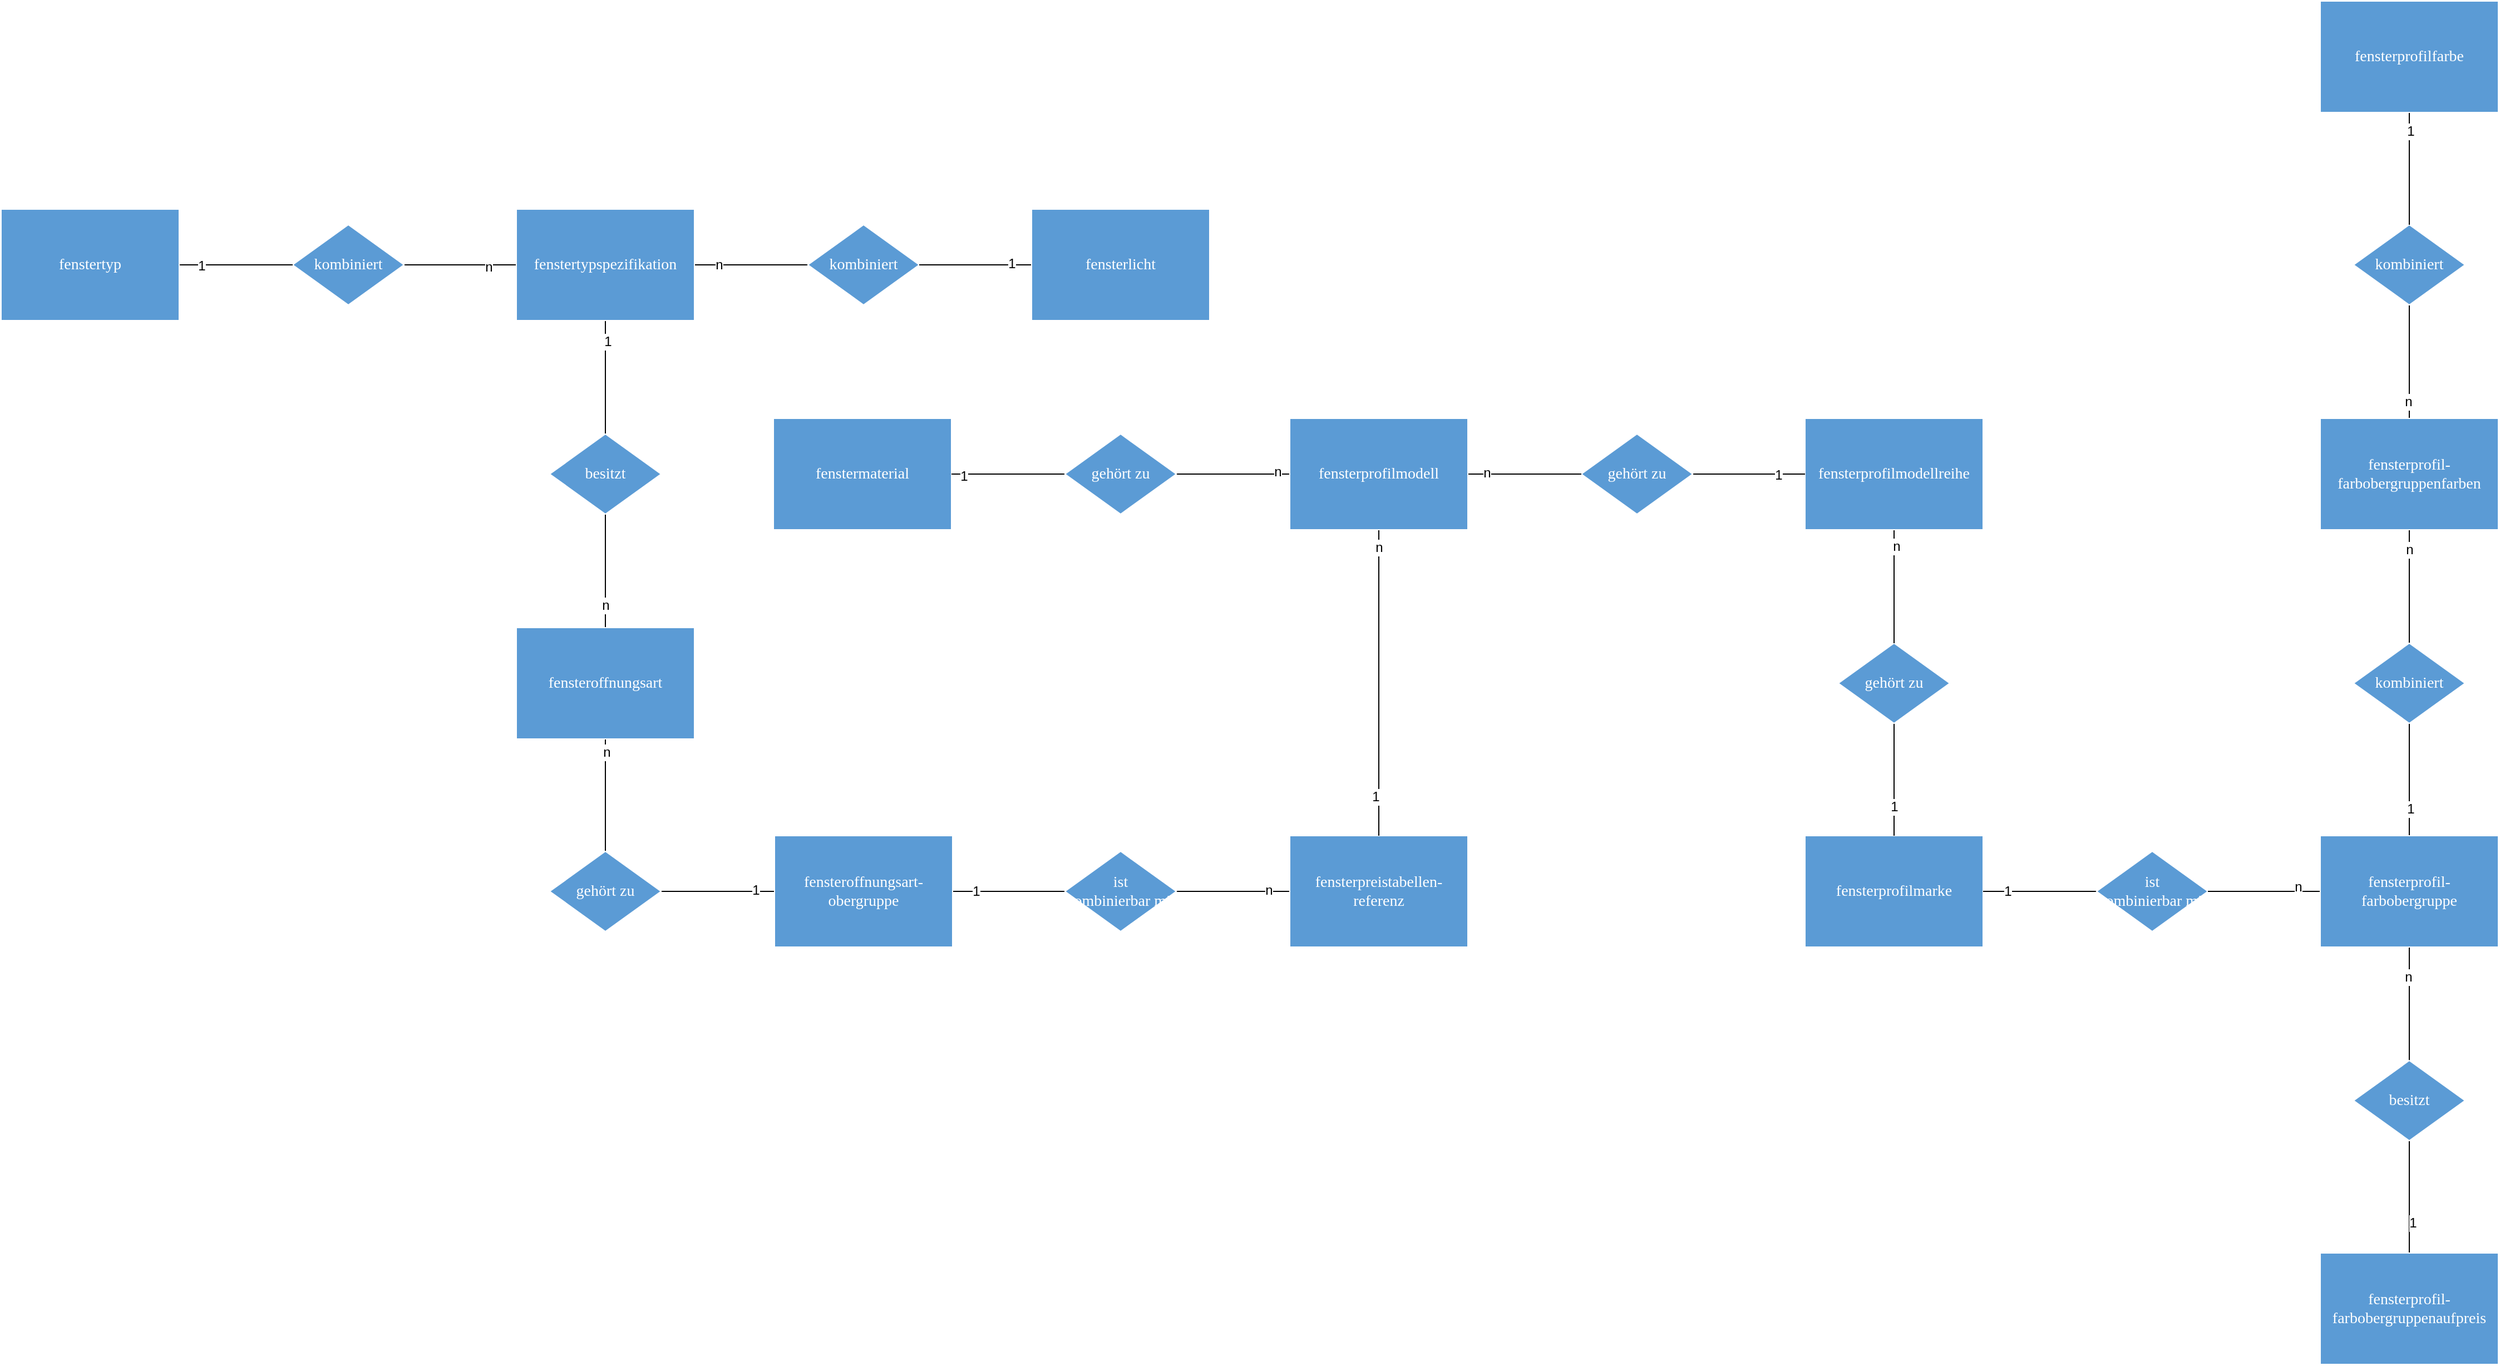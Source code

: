 <mxfile version="12.4.2" type="device" pages="1"><diagram name="Fenster ER-Diagramm" id="Zeichenblatt-1"><mxGraphModel dx="1662" dy="822" grid="1" gridSize="10" guides="1" tooltips="1" connect="1" arrows="1" fold="1" page="1" pageScale="1" pageWidth="827" pageHeight="1169" math="0" shadow="0"><root><mxCell id="0"/><mxCell id="1" parent="0"/><mxCell id="588vxNTuv_nyY8Y4JCih-167" style="endArrow=none;html=1;fontFamily=Helvetica;fontSize=11;fontColor=#000000;align=center;strokeColor=#000000;" parent="1" source="2" target="15" edge="1"><mxGeometry relative="1" as="geometry"/></mxCell><mxCell id="588vxNTuv_nyY8Y4JCih-168" value="n" style="text;html=1;align=center;verticalAlign=middle;resizable=0;points=[];;labelBackgroundColor=#ffffff;" parent="588vxNTuv_nyY8Y4JCih-167" vertex="1" connectable="0"><mxGeometry x="-0.627" y="-1" relative="1" as="geometry"><mxPoint as="offset"/></mxGeometry></mxCell><mxCell id="2" value="&lt;font style=&quot;font-size: 14px ; font-family: &amp;#34;calibri&amp;#34; ; color: #ffffff ; direction: ltr ; letter-spacing: 0px ; line-height: 120% ; opacity: 1&quot;&gt;fensterpreistabellen-referenz&lt;br&gt;&lt;/font&gt;" style="rounded=0;whiteSpace=wrap;html=1;fontFamily=Helvetica;fontSize=12;fontColor=#000000;align=center;strokeColor=#ffffff;fillColor=#5b9bd5;" parent="1" vertex="1"><mxGeometry x="1213" y="1128" width="160" height="100" as="geometry"/></mxCell><mxCell id="8" value="&lt;font style=&quot;font-size:14px;font-family:Calibri;color:#ffffff;direction:ltr;letter-spacing:0px;line-height:120%;opacity:1&quot;&gt;fensterprofilmarke&lt;br/&gt;&lt;/font&gt;" style="rounded=0;whiteSpace=wrap;html=1;fontFamily=Helvetica;fontSize=12;fontColor=#000000;align=center;strokeColor=#ffffff;fillColor=#5b9bd5;" parent="1" vertex="1"><mxGeometry x="1676" y="1128" width="160" height="100" as="geometry"/></mxCell><mxCell id="588vxNTuv_nyY8Y4JCih-169" style="endArrow=none;html=1;fontFamily=Helvetica;fontSize=11;fontColor=#000000;align=center;strokeColor=#000000;" parent="1" source="15" target="22" edge="1"><mxGeometry relative="1" as="geometry"/></mxCell><mxCell id="588vxNTuv_nyY8Y4JCih-170" value="1" style="text;html=1;align=center;verticalAlign=middle;resizable=0;points=[];;labelBackgroundColor=#ffffff;" parent="588vxNTuv_nyY8Y4JCih-169" vertex="1" connectable="0"><mxGeometry x="0.584" relative="1" as="geometry"><mxPoint as="offset"/></mxGeometry></mxCell><mxCell id="15" value="&lt;font style=&quot;font-size: 14px ; font-family: &amp;#34;calibri&amp;#34; ; color: #ffffff ; direction: ltr ; letter-spacing: 0px ; line-height: 120% ; opacity: 1&quot;&gt;ist &lt;br&gt;kombinierbar mit&lt;br&gt;&lt;/font&gt;" style="rhombus;whiteSpace=wrap;html=1;fontFamily=Helvetica;fontSize=12;fontColor=#000000;align=center;strokeColor=#ffffff;fillColor=#5b9bd5;" parent="1" vertex="1"><mxGeometry x="1011" y="1142" width="100" height="72" as="geometry"/></mxCell><mxCell id="16" style="vsdxID=21;fillColor=none;gradientColor=none;shape=stencil(fY9LDoAgDERP0z3SeALFe5iI0qhAEH+3F9KFxIW7mfa1nQI2m+m9Bim2GNysTxqiAWxBSrJGB4pJASrAZnRBT8HtdmDv+0xmtbojb7h4TuQJKW52NduOyYVsQVbij03iPcHpyt43TirxK6ge);strokeColor=#5b9bd5;labelBackgroundColor=#ffffff;rounded=0;html=1;whiteSpace=wrap;" parent="1" vertex="1"><mxGeometry x="1011" y="1168" width="-102" height="20" as="geometry"/></mxCell><mxCell id="588vxNTuv_nyY8Y4JCih-171" style="endArrow=none;html=1;fontFamily=Helvetica;fontSize=11;fontColor=#000000;align=center;strokeColor=#000000;" parent="1" source="22" target="29" edge="1"><mxGeometry relative="1" as="geometry"/></mxCell><mxCell id="588vxNTuv_nyY8Y4JCih-172" value="1" style="text;html=1;align=center;verticalAlign=middle;resizable=0;points=[];;labelBackgroundColor=#ffffff;" parent="588vxNTuv_nyY8Y4JCih-171" vertex="1" connectable="0"><mxGeometry x="-0.667" y="-1" relative="1" as="geometry"><mxPoint as="offset"/></mxGeometry></mxCell><mxCell id="22" value="&lt;font style=&quot;font-size: 14px ; font-family: &amp;#34;calibri&amp;#34; ; color: #ffffff ; direction: ltr ; letter-spacing: 0px ; line-height: 120% ; opacity: 1&quot;&gt;fensteroffnungsart-obergruppe&lt;br&gt;&lt;/font&gt;" style="rounded=0;whiteSpace=wrap;html=1;fontFamily=Helvetica;fontSize=12;fontColor=#000000;align=center;strokeColor=#ffffff;fillColor=#5b9bd5;" parent="1" vertex="1"><mxGeometry x="750" y="1128" width="160" height="100" as="geometry"/></mxCell><mxCell id="588vxNTuv_nyY8Y4JCih-173" style="endArrow=none;html=1;fontFamily=Helvetica;fontSize=11;fontColor=#000000;align=center;strokeColor=#000000;" parent="1" source="29" target="32" edge="1"><mxGeometry relative="1" as="geometry"/></mxCell><mxCell id="588vxNTuv_nyY8Y4JCih-174" value="n" style="text;html=1;align=center;verticalAlign=middle;resizable=0;points=[];;labelBackgroundColor=#ffffff;" parent="588vxNTuv_nyY8Y4JCih-173" vertex="1" connectable="0"><mxGeometry x="0.762" y="-1" relative="1" as="geometry"><mxPoint as="offset"/></mxGeometry></mxCell><mxCell id="29" value="&lt;font style=&quot;font-size:14px;font-family:Calibri;color:#ffffff;direction:ltr;letter-spacing:0px;line-height:120%;opacity:1&quot;&gt;gehört zu&lt;br/&gt;&lt;/font&gt;" style="rhombus;whiteSpace=wrap;html=1;fontFamily=Helvetica;fontSize=12;fontColor=#000000;align=center;strokeColor=#ffffff;fillColor=#5b9bd5;" parent="1" vertex="1"><mxGeometry x="548" y="1142" width="100" height="72" as="geometry"/></mxCell><mxCell id="588vxNTuv_nyY8Y4JCih-175" style="endArrow=none;html=1;fontFamily=Helvetica;fontSize=11;fontColor=#000000;align=center;strokeColor=#000000;" parent="1" source="32" target="35" edge="1"><mxGeometry relative="1" as="geometry"/></mxCell><mxCell id="588vxNTuv_nyY8Y4JCih-176" value="n" style="text;html=1;align=center;verticalAlign=middle;resizable=0;points=[];;labelBackgroundColor=#ffffff;" parent="588vxNTuv_nyY8Y4JCih-175" vertex="1" connectable="0"><mxGeometry x="-0.608" relative="1" as="geometry"><mxPoint as="offset"/></mxGeometry></mxCell><mxCell id="32" value="&lt;font style=&quot;font-size:14px;font-family:Calibri;color:#ffffff;direction:ltr;letter-spacing:0px;line-height:120%;opacity:1&quot;&gt;fensteroffnungsart&lt;br/&gt;&lt;/font&gt;" style="rounded=0;whiteSpace=wrap;html=1;fontFamily=Helvetica;fontSize=12;fontColor=#000000;align=center;strokeColor=#ffffff;fillColor=#5b9bd5;" parent="1" vertex="1"><mxGeometry x="518" y="941" width="160" height="100" as="geometry"/></mxCell><mxCell id="588vxNTuv_nyY8Y4JCih-177" style="endArrow=none;html=1;fontFamily=Helvetica;fontSize=11;fontColor=#000000;align=center;strokeColor=#000000;" parent="1" source="35" target="38" edge="1"><mxGeometry relative="1" as="geometry"/></mxCell><mxCell id="588vxNTuv_nyY8Y4JCih-178" value="1" style="text;html=1;align=center;verticalAlign=middle;resizable=0;points=[];;labelBackgroundColor=#ffffff;" parent="588vxNTuv_nyY8Y4JCih-177" vertex="1" connectable="0"><mxGeometry x="0.627" y="-2" relative="1" as="geometry"><mxPoint as="offset"/></mxGeometry></mxCell><mxCell id="35" value="&lt;font style=&quot;font-size:14px;font-family:Calibri;color:#ffffff;direction:ltr;letter-spacing:0px;line-height:120%;opacity:1&quot;&gt;besitzt&lt;br/&gt;&lt;/font&gt;" style="rhombus;whiteSpace=wrap;html=1;fontFamily=Helvetica;fontSize=12;fontColor=#000000;align=center;strokeColor=#ffffff;fillColor=#5b9bd5;" parent="1" vertex="1"><mxGeometry x="548" y="767" width="100" height="72" as="geometry"/></mxCell><mxCell id="588vxNTuv_nyY8Y4JCih-179" style="endArrow=none;html=1;fontFamily=Helvetica;fontSize=11;fontColor=#000000;align=center;strokeColor=#000000;" parent="1" source="38" target="55" edge="1"><mxGeometry relative="1" as="geometry"/></mxCell><mxCell id="588vxNTuv_nyY8Y4JCih-180" value="n" style="text;html=1;align=center;verticalAlign=middle;resizable=0;points=[];;labelBackgroundColor=#ffffff;" parent="588vxNTuv_nyY8Y4JCih-179" vertex="1" connectable="0"><mxGeometry x="-0.569" relative="1" as="geometry"><mxPoint as="offset"/></mxGeometry></mxCell><mxCell id="588vxNTuv_nyY8Y4JCih-183" style="endArrow=none;html=1;fontFamily=Helvetica;fontSize=11;fontColor=#000000;align=center;strokeColor=#000000;" parent="1" source="38" target="45" edge="1"><mxGeometry relative="1" as="geometry"/></mxCell><mxCell id="588vxNTuv_nyY8Y4JCih-184" value="n" style="text;html=1;align=center;verticalAlign=middle;resizable=0;points=[];;labelBackgroundColor=#ffffff;" parent="588vxNTuv_nyY8Y4JCih-183" vertex="1" connectable="0"><mxGeometry x="-0.505" y="2" relative="1" as="geometry"><mxPoint as="offset"/></mxGeometry></mxCell><mxCell id="38" value="&lt;font style=&quot;font-size:14px;font-family:Calibri;color:#ffffff;direction:ltr;letter-spacing:0px;line-height:120%;opacity:1&quot;&gt;fenstertypspezifikation&lt;br/&gt;&lt;/font&gt;" style="rounded=0;whiteSpace=wrap;html=1;fontFamily=Helvetica;fontSize=12;fontColor=#000000;align=center;strokeColor=#ffffff;fillColor=#5b9bd5;" parent="1" vertex="1"><mxGeometry x="518" y="565" width="160" height="100" as="geometry"/></mxCell><mxCell id="39" style="vsdxID=51;fillColor=none;gradientColor=none;shape=stencil(fY9LDoAgDERP0z3SeALFe5iI0qhAEH+3F9KFxIW7mfa1nQI2m+m9Bim2GNysTxqiAWxBSrJGB4pJASrAZnRBT8HtdmDv+0xmtbojb7h4TuQJKW52NduOyYVsQVbij03iPcHpyt43TirxK6ge);strokeColor=#5b9bd5;labelBackgroundColor=#ffffff;rounded=0;html=1;whiteSpace=wrap;" parent="1" vertex="1"><mxGeometry x="518" y="605" width="-102" height="20" as="geometry"/></mxCell><mxCell id="45" value="&lt;font style=&quot;font-size:14px;font-family:Calibri;color:#ffffff;direction:ltr;letter-spacing:0px;line-height:120%;opacity:1&quot;&gt;kombiniert&lt;br/&gt;&lt;/font&gt;" style="rhombus;whiteSpace=wrap;html=1;fontFamily=Helvetica;fontSize=12;fontColor=#000000;align=center;strokeColor=#ffffff;fillColor=#5b9bd5;" parent="1" vertex="1"><mxGeometry x="317" y="579" width="100" height="72" as="geometry"/></mxCell><mxCell id="46" style="vsdxID=57;fillColor=none;gradientColor=none;shape=stencil(fY9LDoAgDERP0z3SeALFe5iI0qhAEH+3F9KFxIW7mfa1nQI2m+m9Bim2GNysTxqiAWxBSrJGB4pJASrAZnRBT8HtdmDv+0xmtbojb7h4TuQJKW52NduOyYVsQVbij03iPcHpyt43TirxK6ge);strokeColor=#5b9bd5;labelBackgroundColor=#ffffff;rounded=0;html=1;whiteSpace=wrap;" parent="1" vertex="1"><mxGeometry x="317" y="605" width="-102" height="20" as="geometry"/></mxCell><mxCell id="588vxNTuv_nyY8Y4JCih-185" style="endArrow=none;html=1;fontFamily=Helvetica;fontSize=11;fontColor=#000000;align=center;strokeColor=#000000;" parent="1" source="52" target="45" edge="1"><mxGeometry relative="1" as="geometry"/></mxCell><mxCell id="588vxNTuv_nyY8Y4JCih-186" value="1" style="text;html=1;align=center;verticalAlign=middle;resizable=0;points=[];;labelBackgroundColor=#ffffff;" parent="588vxNTuv_nyY8Y4JCih-185" vertex="1" connectable="0"><mxGeometry x="-0.608" y="-1" relative="1" as="geometry"><mxPoint as="offset"/></mxGeometry></mxCell><mxCell id="52" value="&lt;font style=&quot;font-size:14px;font-family:Calibri;color:#ffffff;direction:ltr;letter-spacing:0px;line-height:120%;opacity:1&quot;&gt;fenstertyp&lt;br/&gt;&lt;/font&gt;" style="rounded=0;whiteSpace=wrap;html=1;fontFamily=Helvetica;fontSize=12;fontColor=#000000;align=center;strokeColor=#ffffff;fillColor=#5B9BD5;" parent="1" vertex="1"><mxGeometry x="55" y="565" width="160" height="100" as="geometry"/></mxCell><mxCell id="55" value="&lt;font style=&quot;font-size:14px;font-family:Calibri;color:#ffffff;direction:ltr;letter-spacing:0px;line-height:120%;opacity:1&quot;&gt;kombiniert&lt;br/&gt;&lt;/font&gt;" style="rhombus;whiteSpace=wrap;html=1;fontFamily=Helvetica;fontSize=12;fontColor=#000000;align=center;strokeColor=#ffffff;fillColor=#5b9bd5;" parent="1" vertex="1"><mxGeometry x="780" y="579" width="100" height="72" as="geometry"/></mxCell><mxCell id="588vxNTuv_nyY8Y4JCih-181" style="endArrow=none;html=1;fontFamily=Helvetica;fontSize=11;fontColor=#000000;align=center;strokeColor=#000000;" parent="1" source="58" target="55" edge="1"><mxGeometry relative="1" as="geometry"/></mxCell><mxCell id="588vxNTuv_nyY8Y4JCih-182" value="1" style="text;html=1;align=center;verticalAlign=middle;resizable=0;points=[];;labelBackgroundColor=#ffffff;" parent="588vxNTuv_nyY8Y4JCih-181" vertex="1" connectable="0"><mxGeometry x="-0.644" y="-1" relative="1" as="geometry"><mxPoint as="offset"/></mxGeometry></mxCell><mxCell id="58" value="&lt;font style=&quot;font-size:14px;font-family:Calibri;color:#ffffff;direction:ltr;letter-spacing:0px;line-height:120%;opacity:1&quot;&gt;fensterlicht&lt;br/&gt;&lt;/font&gt;" style="rounded=0;whiteSpace=wrap;html=1;fontFamily=Helvetica;fontSize=12;fontColor=#000000;align=center;strokeColor=#ffffff;fillColor=#5b9bd5;" parent="1" vertex="1"><mxGeometry x="981" y="565" width="160" height="100" as="geometry"/></mxCell><mxCell id="588vxNTuv_nyY8Y4JCih-161" style="endArrow=none;html=1;fontFamily=Helvetica;fontSize=11;fontColor=#000000;align=center;strokeColor=#000000;" parent="1" source="61" target="8" edge="1"><mxGeometry relative="1" as="geometry"/></mxCell><mxCell id="588vxNTuv_nyY8Y4JCih-162" value="1" style="text;html=1;align=center;verticalAlign=middle;resizable=0;points=[];;labelBackgroundColor=#ffffff;" parent="588vxNTuv_nyY8Y4JCih-161" vertex="1" connectable="0"><mxGeometry x="0.485" relative="1" as="geometry"><mxPoint as="offset"/></mxGeometry></mxCell><mxCell id="61" value="&lt;font style=&quot;font-size:14px;font-family:Calibri;color:#ffffff;direction:ltr;letter-spacing:0px;line-height:120%;opacity:1&quot;&gt;gehört zu&lt;br/&gt;&lt;/font&gt;" style="rhombus;whiteSpace=wrap;html=1;fontFamily=Helvetica;fontSize=12;fontColor=#000000;align=center;strokeColor=#ffffff;fillColor=#5b9bd5;" parent="1" vertex="1"><mxGeometry x="1706" y="955" width="100" height="72" as="geometry"/></mxCell><mxCell id="588vxNTuv_nyY8Y4JCih-156" style="endArrow=none;html=1;fontFamily=Helvetica;fontSize=11;fontColor=#000000;align=center;strokeColor=#000000;" parent="1" source="64" target="61" edge="1"><mxGeometry relative="1" as="geometry"/></mxCell><mxCell id="588vxNTuv_nyY8Y4JCih-158" value="n" style="text;html=1;align=center;verticalAlign=middle;resizable=0;points=[];;labelBackgroundColor=#ffffff;" parent="588vxNTuv_nyY8Y4JCih-156" vertex="1" connectable="0"><mxGeometry x="-0.706" y="2" relative="1" as="geometry"><mxPoint as="offset"/></mxGeometry></mxCell><mxCell id="64" value="&lt;font style=&quot;font-size:14px;font-family:Calibri;color:#ffffff;direction:ltr;letter-spacing:0px;line-height:120%;opacity:1&quot;&gt;fensterprofilmodellreihe&lt;br/&gt;&lt;/font&gt;" style="rounded=0;whiteSpace=wrap;html=1;fontFamily=Helvetica;fontSize=12;fontColor=#000000;align=center;strokeColor=#ffffff;fillColor=#5b9bd5;" parent="1" vertex="1"><mxGeometry x="1676" y="753" width="160" height="100" as="geometry"/></mxCell><mxCell id="588vxNTuv_nyY8Y4JCih-153" style="endArrow=none;html=1;fontFamily=Helvetica;fontSize=11;fontColor=#000000;align=center;strokeColor=#000000;" parent="1" source="67" target="64" edge="1"><mxGeometry relative="1" as="geometry"/></mxCell><mxCell id="588vxNTuv_nyY8Y4JCih-154" value="1" style="text;html=1;align=center;verticalAlign=middle;resizable=0;points=[];;labelBackgroundColor=#ffffff;" parent="588vxNTuv_nyY8Y4JCih-153" vertex="1" connectable="0"><mxGeometry x="0.529" y="-1" relative="1" as="geometry"><mxPoint as="offset"/></mxGeometry></mxCell><mxCell id="67" value="&lt;font style=&quot;font-size:14px;font-family:Calibri;color:#ffffff;direction:ltr;letter-spacing:0px;line-height:120%;opacity:1&quot;&gt;gehört zu&lt;br/&gt;&lt;/font&gt;" style="rhombus;whiteSpace=wrap;html=1;fontFamily=Helvetica;fontSize=12;fontColor=#000000;align=center;strokeColor=#ffffff;fillColor=#5b9bd5;" parent="1" vertex="1"><mxGeometry x="1475" y="767" width="100" height="72" as="geometry"/></mxCell><mxCell id="588vxNTuv_nyY8Y4JCih-151" style="endArrow=none;html=1;fontFamily=Helvetica;fontSize=11;fontColor=#000000;align=center;strokeColor=#000000;" parent="1" source="70" target="67" edge="1"><mxGeometry relative="1" as="geometry"/></mxCell><mxCell id="588vxNTuv_nyY8Y4JCih-152" value="n" style="text;html=1;align=center;verticalAlign=middle;resizable=0;points=[];;labelBackgroundColor=#ffffff;" parent="588vxNTuv_nyY8Y4JCih-151" vertex="1" connectable="0"><mxGeometry x="-0.663" y="1" relative="1" as="geometry"><mxPoint as="offset"/></mxGeometry></mxCell><mxCell id="Xk80M5l0BuNHdpLHDaEC-118" style="endArrow=none;html=1;edgeStyle=orthogonalEdgeStyle;fontFamily=Helvetica;fontSize=11;fontColor=#000000;align=center;strokeColor=#000000;" edge="1" parent="1" source="70" target="2"><mxGeometry relative="1" as="geometry"/></mxCell><mxCell id="Xk80M5l0BuNHdpLHDaEC-119" value="1" style="text;html=1;align=center;verticalAlign=middle;resizable=0;points=[];;labelBackgroundColor=#ffffff;" vertex="1" connectable="0" parent="Xk80M5l0BuNHdpLHDaEC-118"><mxGeometry x="0.746" y="-3" relative="1" as="geometry"><mxPoint as="offset"/></mxGeometry></mxCell><mxCell id="Xk80M5l0BuNHdpLHDaEC-120" value="n" style="text;html=1;align=center;verticalAlign=middle;resizable=0;points=[];;labelBackgroundColor=#ffffff;" vertex="1" connectable="0" parent="Xk80M5l0BuNHdpLHDaEC-118"><mxGeometry x="-0.889" relative="1" as="geometry"><mxPoint as="offset"/></mxGeometry></mxCell><mxCell id="Xk80M5l0BuNHdpLHDaEC-122" value="" style="endArrow=none;html=1;edgeStyle=orthogonalEdgeStyle;fontFamily=Helvetica;fontSize=11;fontColor=#000000;align=center;strokeColor=#000000;" edge="1" parent="1" source="70" target="Xk80M5l0BuNHdpLHDaEC-123"><mxGeometry relative="1" as="geometry"><mxPoint x="1133.0" y="803" as="targetPoint"/></mxGeometry></mxCell><mxCell id="Xk80M5l0BuNHdpLHDaEC-126" value="n" style="text;html=1;align=center;verticalAlign=middle;resizable=0;points=[];;labelBackgroundColor=#ffffff;" vertex="1" connectable="0" parent="Xk80M5l0BuNHdpLHDaEC-122"><mxGeometry x="-0.786" y="-2" relative="1" as="geometry"><mxPoint as="offset"/></mxGeometry></mxCell><mxCell id="70" value="&lt;font style=&quot;font-size:14px;font-family:Calibri;color:#ffffff;direction:ltr;letter-spacing:0px;line-height:120%;opacity:1&quot;&gt;fensterprofilmodell&lt;br/&gt;&lt;/font&gt;" style="rounded=0;whiteSpace=wrap;html=1;fontFamily=Helvetica;fontSize=12;fontColor=#000000;align=center;strokeColor=#ffffff;fillColor=#5b9bd5;" parent="1" vertex="1"><mxGeometry x="1213" y="753" width="160" height="100" as="geometry"/></mxCell><mxCell id="71" style="vsdxID=99;fillColor=none;gradientColor=none;shape=stencil(dY9JDoAgDEVP0z3SeAKHe5CI0qhAEKfbC+nCIXH3f/va/gJWi1FegxRLDG7UO3XRANYgJVmjA8WkABvAqndBD8GttmPvVSazmt2WNxw8V4o8IsXJthDsW2Ynsv/si0ziPsHpnr1vnFTiV7C5AA==);strokeColor=#5b9bd5;labelBackgroundColor=#ffffff;rounded=0;html=1;whiteSpace=wrap;" parent="1" vertex="1"><mxGeometry x="1746" y="1330" width="20" height="-102" as="geometry"/></mxCell><mxCell id="78" style="vsdxID=105;fillColor=none;gradientColor=none;shape=stencil(dY9JDoAgDEVP0z3SeAKHe5CI0qhAEKfbC+nCIXH3f/va/gJWi1FegxRLDG7UO3XRANYgJVmjA8WkABvAqndBD8GttmPvVSazmt2WNxw8V4o8IsXJthDsW2Ynsv/si0ziPsHpnr1vnFTiV7C5AA==);strokeColor=#5b9bd5;labelBackgroundColor=#ffffff;rounded=0;html=1;whiteSpace=wrap;" parent="1" vertex="1"><mxGeometry x="1746" y="1503" width="20" height="-102" as="geometry"/></mxCell><mxCell id="84" value="&lt;font style=&quot;font-size:14px;font-family:Calibri;color:#ffffff;direction:ltr;letter-spacing:0px;line-height:120%;opacity:1&quot;&gt;fenstermaterial&lt;br/&gt;&lt;/font&gt;" style="rounded=0;whiteSpace=wrap;html=1;fontFamily=Helvetica;fontSize=12;fontColor=#000000;align=center;strokeColor=#ffffff;fillColor=#5b9bd5;" parent="1" vertex="1"><mxGeometry x="749" y="753" width="160" height="100" as="geometry"/></mxCell><mxCell id="588vxNTuv_nyY8Y4JCih-133" style="endArrow=none;html=1;fontFamily=Helvetica;fontSize=11;fontColor=#000000;align=center;strokeColor=#000000;" parent="1" source="87" target="8" edge="1"><mxGeometry relative="1" as="geometry"/></mxCell><mxCell id="588vxNTuv_nyY8Y4JCih-139" value="1" style="text;html=1;align=center;verticalAlign=middle;resizable=0;points=[];;labelBackgroundColor=#ffffff;" parent="588vxNTuv_nyY8Y4JCih-133" vertex="1" connectable="0"><mxGeometry x="0.569" relative="1" as="geometry"><mxPoint as="offset"/></mxGeometry></mxCell><mxCell id="87" value="&lt;font style=&quot;font-size: 14px ; font-family: &amp;#34;calibri&amp;#34; ; color: #ffffff ; direction: ltr ; letter-spacing: 0px ; line-height: 120% ; opacity: 1&quot;&gt;ist &lt;br&gt;kombinierbar mit&lt;br&gt;&lt;/font&gt;" style="rhombus;whiteSpace=wrap;html=1;fontFamily=Helvetica;fontSize=12;fontColor=#000000;align=center;strokeColor=#ffffff;fillColor=#5b9bd5;" parent="1" vertex="1"><mxGeometry x="1938" y="1142" width="100" height="72" as="geometry"/></mxCell><mxCell id="588vxNTuv_nyY8Y4JCih-121" style="endArrow=none;html=1;fontFamily=Helvetica;fontSize=11;fontColor=#000000;align=center;strokeColor=#000000;" parent="1" source="90" target="97" edge="1"><mxGeometry relative="1" as="geometry"><Array as="points"><mxPoint x="2219" y="1280"/></Array></mxGeometry></mxCell><mxCell id="588vxNTuv_nyY8Y4JCih-127" value="n" style="text;html=1;align=center;verticalAlign=middle;resizable=0;points=[];;labelBackgroundColor=#ffffff;" parent="588vxNTuv_nyY8Y4JCih-121" vertex="1" connectable="0"><mxGeometry x="0.02" y="-41" relative="1" as="geometry"><mxPoint x="40" y="-25" as="offset"/></mxGeometry></mxCell><mxCell id="588vxNTuv_nyY8Y4JCih-135" style="endArrow=none;html=1;fontFamily=Helvetica;fontSize=11;fontColor=#000000;align=center;strokeColor=#000000;" parent="1" source="90" target="87" edge="1"><mxGeometry relative="1" as="geometry"/></mxCell><mxCell id="588vxNTuv_nyY8Y4JCih-138" value="n" style="text;html=1;align=center;verticalAlign=middle;resizable=0;points=[];;labelBackgroundColor=#ffffff;" parent="588vxNTuv_nyY8Y4JCih-135" vertex="1" connectable="0"><mxGeometry x="-0.604" y="-4" relative="1" as="geometry"><mxPoint as="offset"/></mxGeometry></mxCell><mxCell id="588vxNTuv_nyY8Y4JCih-140" style="endArrow=none;html=1;fontFamily=Helvetica;fontSize=11;fontColor=#000000;align=center;strokeColor=#000000;" parent="1" source="90" target="107" edge="1"><mxGeometry relative="1" as="geometry"/></mxCell><mxCell id="588vxNTuv_nyY8Y4JCih-141" value="1" style="text;html=1;align=center;verticalAlign=middle;resizable=0;points=[];;labelBackgroundColor=#ffffff;" parent="588vxNTuv_nyY8Y4JCih-140" vertex="1" connectable="0"><mxGeometry x="-0.525" y="-1" relative="1" as="geometry"><mxPoint as="offset"/></mxGeometry></mxCell><mxCell id="90" value="&lt;font style=&quot;font-size: 14px ; font-family: &amp;#34;calibri&amp;#34; ; color: #ffffff ; direction: ltr ; letter-spacing: 0px ; line-height: 120% ; opacity: 1&quot;&gt;fensterprofil-farbobergruppe&lt;br&gt;&lt;/font&gt;" style="rounded=0;whiteSpace=wrap;html=1;fontFamily=Helvetica;fontSize=12;fontColor=#000000;align=center;strokeColor=#ffffff;fillColor=#5b9bd5;" parent="1" vertex="1"><mxGeometry x="2139" y="1128" width="160" height="100" as="geometry"/></mxCell><mxCell id="588vxNTuv_nyY8Y4JCih-125" style="endArrow=none;html=1;fontFamily=Helvetica;fontSize=11;fontColor=#000000;align=center;strokeColor=#000000;" parent="1" source="97" target="104" edge="1"><mxGeometry relative="1" as="geometry"/></mxCell><mxCell id="588vxNTuv_nyY8Y4JCih-126" value="1" style="text;html=1;align=center;verticalAlign=middle;resizable=0;points=[];;labelBackgroundColor=#ffffff;" parent="588vxNTuv_nyY8Y4JCih-125" vertex="1" connectable="0"><mxGeometry x="0.465" y="3" relative="1" as="geometry"><mxPoint as="offset"/></mxGeometry></mxCell><mxCell id="97" value="&lt;font style=&quot;font-size:14px;font-family:Calibri;color:#ffffff;direction:ltr;letter-spacing:0px;line-height:120%;opacity:1&quot;&gt;besitzt&lt;br/&gt;&lt;/font&gt;" style="rhombus;whiteSpace=wrap;html=1;fontFamily=Helvetica;fontSize=12;fontColor=#000000;align=center;strokeColor=#ffffff;fillColor=#5b9bd5;" parent="1" vertex="1"><mxGeometry x="2169" y="1330" width="100" height="72" as="geometry"/></mxCell><mxCell id="98" style="vsdxID=141;fillColor=none;gradientColor=none;shape=stencil(dY9JDoAgDEVP0z3SeAKHe5CI0qhAEKfbC+nCIXH3f/va/gJWi1FegxRLDG7UO3XRANYgJVmjA8WkABvAqndBD8GttmPvVSazmt2WNxw8V4o8IsXJthDsW2Ynsv/si0ziPsHpnr1vnFTiV7C5AA==);strokeColor=#5b9bd5;labelBackgroundColor=#ffffff;rounded=0;html=1;whiteSpace=wrap;" parent="1" vertex="1"><mxGeometry x="2209" y="1503" width="20" height="-102" as="geometry"/></mxCell><mxCell id="104" value="&lt;font style=&quot;font-size: 14px ; font-family: &amp;#34;calibri&amp;#34; ; color: #ffffff ; direction: ltr ; letter-spacing: 0px ; line-height: 120% ; opacity: 1&quot;&gt;fensterprofil-farbobergruppenaufpreis&lt;br&gt;&lt;/font&gt;" style="rounded=0;whiteSpace=wrap;html=1;fontFamily=Helvetica;fontSize=12;fontColor=#000000;align=center;strokeColor=#ffffff;fillColor=#5b9bd5;" parent="1" vertex="1"><mxGeometry x="2139" y="1503" width="160" height="100" as="geometry"/></mxCell><mxCell id="588vxNTuv_nyY8Y4JCih-143" style="endArrow=none;html=1;fontFamily=Helvetica;fontSize=11;fontColor=#000000;align=center;strokeColor=#000000;" parent="1" source="107" target="110" edge="1"><mxGeometry relative="1" as="geometry"/></mxCell><mxCell id="588vxNTuv_nyY8Y4JCih-144" value="n" style="text;html=1;align=center;verticalAlign=middle;resizable=0;points=[];;labelBackgroundColor=#ffffff;" parent="588vxNTuv_nyY8Y4JCih-143" vertex="1" connectable="0"><mxGeometry x="0.647" relative="1" as="geometry"><mxPoint as="offset"/></mxGeometry></mxCell><mxCell id="107" value="&lt;font style=&quot;font-size:14px;font-family:Calibri;color:#ffffff;direction:ltr;letter-spacing:0px;line-height:120%;opacity:1&quot;&gt;kombiniert&lt;br/&gt;&lt;/font&gt;" style="rhombus;whiteSpace=wrap;html=1;fontFamily=Helvetica;fontSize=12;fontColor=#000000;align=center;strokeColor=#ffffff;fillColor=#5b9bd5;" parent="1" vertex="1"><mxGeometry x="2169" y="955" width="100" height="72" as="geometry"/></mxCell><mxCell id="588vxNTuv_nyY8Y4JCih-145" style="endArrow=none;html=1;fontFamily=Helvetica;fontSize=11;fontColor=#000000;align=center;strokeColor=#000000;" parent="1" source="110" target="113" edge="1"><mxGeometry relative="1" as="geometry"/></mxCell><mxCell id="588vxNTuv_nyY8Y4JCih-146" value="n" style="text;html=1;align=center;verticalAlign=middle;resizable=0;points=[];;labelBackgroundColor=#ffffff;" parent="588vxNTuv_nyY8Y4JCih-145" vertex="1" connectable="0"><mxGeometry x="-0.706" y="1" relative="1" as="geometry"><mxPoint as="offset"/></mxGeometry></mxCell><mxCell id="110" value="&lt;font style=&quot;font-size: 14px ; font-family: &amp;#34;calibri&amp;#34; ; color: #ffffff ; direction: ltr ; letter-spacing: 0px ; line-height: 120% ; opacity: 1&quot;&gt;fensterprofil-farbobergruppenfarben&lt;br&gt;&lt;/font&gt;" style="rounded=0;whiteSpace=wrap;html=1;fontFamily=Helvetica;fontSize=12;fontColor=#000000;align=center;strokeColor=#ffffff;fillColor=#5b9bd5;" parent="1" vertex="1"><mxGeometry x="2139" y="753" width="160" height="100" as="geometry"/></mxCell><mxCell id="113" value="&lt;font style=&quot;font-size:14px;font-family:Calibri;color:#ffffff;direction:ltr;letter-spacing:0px;line-height:120%;opacity:1&quot;&gt;kombiniert&lt;br/&gt;&lt;/font&gt;" style="rhombus;whiteSpace=wrap;html=1;fontFamily=Helvetica;fontSize=12;fontColor=#000000;align=center;strokeColor=#ffffff;fillColor=#5b9bd5;" parent="1" vertex="1"><mxGeometry x="2169" y="579" width="100" height="72" as="geometry"/></mxCell><mxCell id="588vxNTuv_nyY8Y4JCih-148" style="endArrow=none;html=1;fontFamily=Helvetica;fontSize=11;fontColor=#000000;align=center;strokeColor=#000000;" parent="1" source="116" target="113" edge="1"><mxGeometry relative="1" as="geometry"/></mxCell><mxCell id="588vxNTuv_nyY8Y4JCih-149" value="1" style="text;html=1;align=center;verticalAlign=middle;resizable=0;points=[];;labelBackgroundColor=#ffffff;" parent="588vxNTuv_nyY8Y4JCih-148" vertex="1" connectable="0"><mxGeometry x="-0.663" y="1" relative="1" as="geometry"><mxPoint as="offset"/></mxGeometry></mxCell><mxCell id="116" value="&lt;font style=&quot;font-size:14px;font-family:Calibri;color:#ffffff;direction:ltr;letter-spacing:0px;line-height:120%;opacity:1&quot;&gt;fensterprofilfarbe&lt;br/&gt;&lt;/font&gt;" style="rounded=0;whiteSpace=wrap;html=1;fontFamily=Helvetica;fontSize=12;fontColor=#000000;align=center;strokeColor=#ffffff;fillColor=#5b9bd5;" parent="1" vertex="1"><mxGeometry x="2139" y="378" width="160" height="100" as="geometry"/></mxCell><mxCell id="Xk80M5l0BuNHdpLHDaEC-124" style="endArrow=none;html=1;edgeStyle=orthogonalEdgeStyle;fontFamily=Helvetica;fontSize=11;fontColor=#000000;align=center;strokeColor=#000000;" edge="1" parent="1" source="Xk80M5l0BuNHdpLHDaEC-123" target="84"><mxGeometry relative="1" as="geometry"/></mxCell><mxCell id="Xk80M5l0BuNHdpLHDaEC-125" value="1" style="text;html=1;align=center;verticalAlign=middle;resizable=0;points=[];;labelBackgroundColor=#ffffff;" vertex="1" connectable="0" parent="Xk80M5l0BuNHdpLHDaEC-124"><mxGeometry x="0.78" y="2" relative="1" as="geometry"><mxPoint as="offset"/></mxGeometry></mxCell><mxCell id="Xk80M5l0BuNHdpLHDaEC-123" value="&lt;font style=&quot;font-size:14px;font-family:Calibri;color:#ffffff;direction:ltr;letter-spacing:0px;line-height:120%;opacity:1&quot;&gt;gehört zu&lt;br/&gt;&lt;/font&gt;" style="rhombus;whiteSpace=wrap;html=1;fontFamily=Helvetica;fontSize=12;fontColor=#000000;align=center;strokeColor=#ffffff;fillColor=#5b9bd5;" vertex="1" parent="1"><mxGeometry x="1011" y="767" width="100" height="72" as="geometry"/></mxCell></root></mxGraphModel></diagram></mxfile>